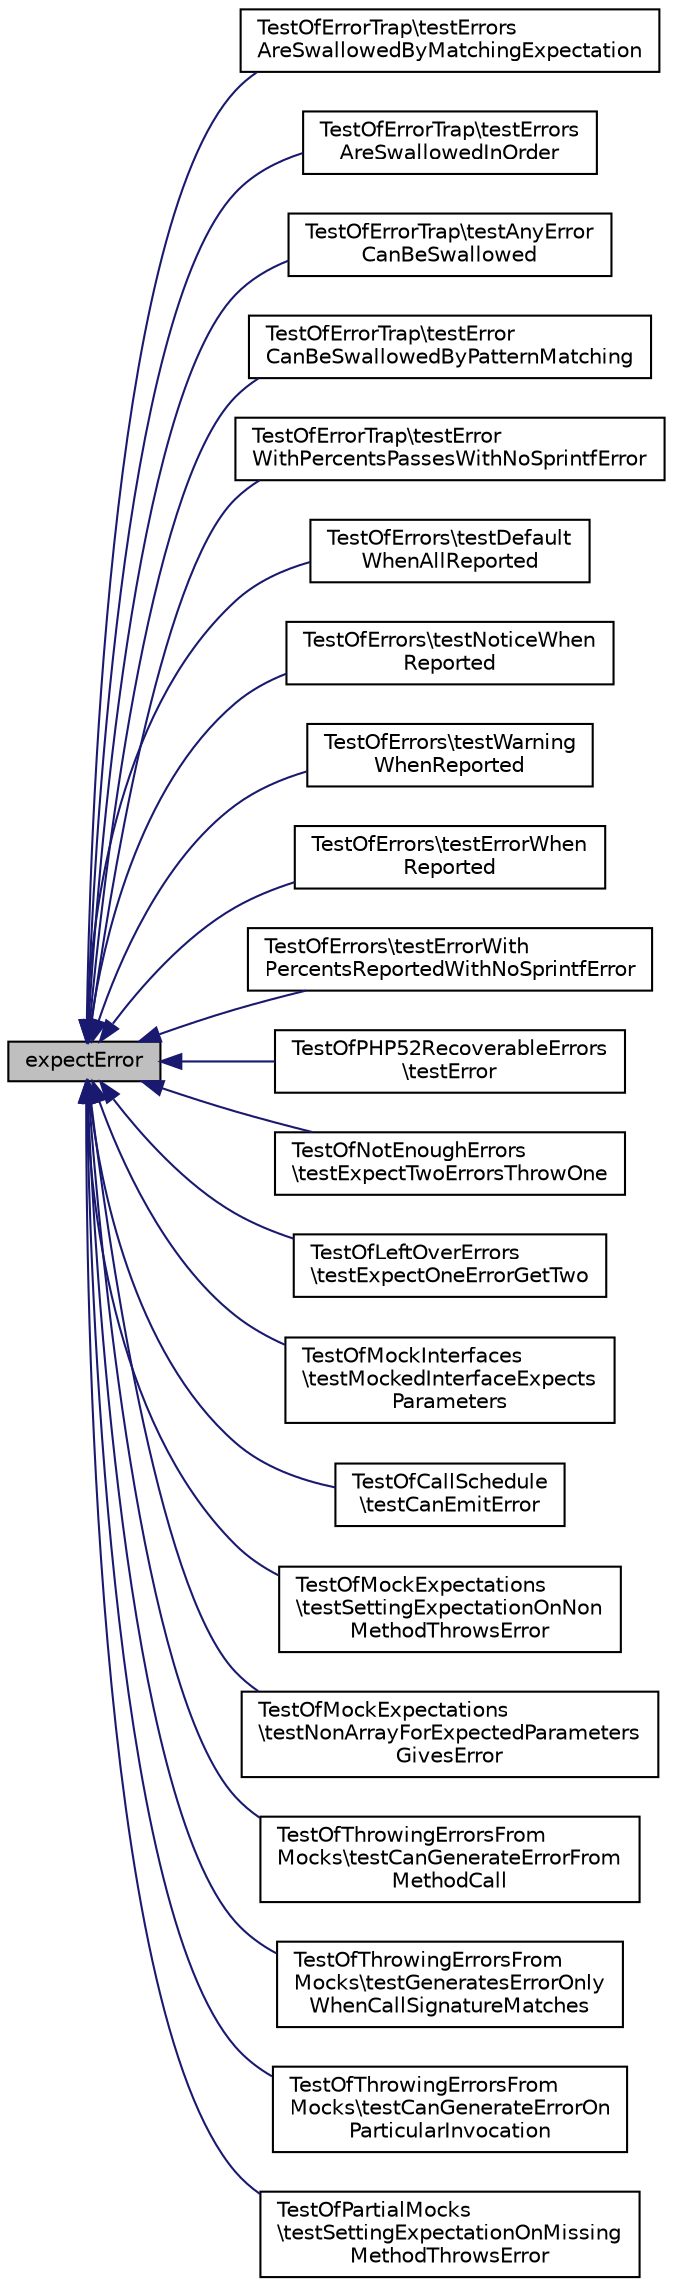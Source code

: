digraph "expectError"
{
  edge [fontname="Helvetica",fontsize="10",labelfontname="Helvetica",labelfontsize="10"];
  node [fontname="Helvetica",fontsize="10",shape=record];
  rankdir="LR";
  Node1 [label="expectError",height=0.2,width=0.4,color="black", fillcolor="grey75", style="filled" fontcolor="black"];
  Node1 -> Node2 [dir="back",color="midnightblue",fontsize="10",style="solid",fontname="Helvetica"];
  Node2 [label="TestOfErrorTrap\\testErrors\lAreSwallowedByMatchingExpectation",height=0.2,width=0.4,color="black", fillcolor="white", style="filled",URL="$class_test_of_error_trap.html#a4ca2eb29dc942e377aaa72c8719b5ffd"];
  Node1 -> Node3 [dir="back",color="midnightblue",fontsize="10",style="solid",fontname="Helvetica"];
  Node3 [label="TestOfErrorTrap\\testErrors\lAreSwallowedInOrder",height=0.2,width=0.4,color="black", fillcolor="white", style="filled",URL="$class_test_of_error_trap.html#ab4ffa0f5777a2d4161aad8f9294ef876"];
  Node1 -> Node4 [dir="back",color="midnightblue",fontsize="10",style="solid",fontname="Helvetica"];
  Node4 [label="TestOfErrorTrap\\testAnyError\lCanBeSwallowed",height=0.2,width=0.4,color="black", fillcolor="white", style="filled",URL="$class_test_of_error_trap.html#a0ddbaff080c078fcc0f6cb1eaf5fbb3d"];
  Node1 -> Node5 [dir="back",color="midnightblue",fontsize="10",style="solid",fontname="Helvetica"];
  Node5 [label="TestOfErrorTrap\\testError\lCanBeSwallowedByPatternMatching",height=0.2,width=0.4,color="black", fillcolor="white", style="filled",URL="$class_test_of_error_trap.html#a84c1241d5353d8deca30c0644fda4ef4"];
  Node1 -> Node6 [dir="back",color="midnightblue",fontsize="10",style="solid",fontname="Helvetica"];
  Node6 [label="TestOfErrorTrap\\testError\lWithPercentsPassesWithNoSprintfError",height=0.2,width=0.4,color="black", fillcolor="white", style="filled",URL="$class_test_of_error_trap.html#aea9c4c58816316c87204e8311e83b11b"];
  Node1 -> Node7 [dir="back",color="midnightblue",fontsize="10",style="solid",fontname="Helvetica"];
  Node7 [label="TestOfErrors\\testDefault\lWhenAllReported",height=0.2,width=0.4,color="black", fillcolor="white", style="filled",URL="$class_test_of_errors.html#a1226bba5457655cf5ef681eeaf0e827f"];
  Node1 -> Node8 [dir="back",color="midnightblue",fontsize="10",style="solid",fontname="Helvetica"];
  Node8 [label="TestOfErrors\\testNoticeWhen\lReported",height=0.2,width=0.4,color="black", fillcolor="white", style="filled",URL="$class_test_of_errors.html#ae33aed78c2a42d3ff332f83d99152cad"];
  Node1 -> Node9 [dir="back",color="midnightblue",fontsize="10",style="solid",fontname="Helvetica"];
  Node9 [label="TestOfErrors\\testWarning\lWhenReported",height=0.2,width=0.4,color="black", fillcolor="white", style="filled",URL="$class_test_of_errors.html#af2c5c2913de6bd6808c8c57d88eef2d5"];
  Node1 -> Node10 [dir="back",color="midnightblue",fontsize="10",style="solid",fontname="Helvetica"];
  Node10 [label="TestOfErrors\\testErrorWhen\lReported",height=0.2,width=0.4,color="black", fillcolor="white", style="filled",URL="$class_test_of_errors.html#a9e3e85dd7a0b97e43825b62f127c1d37"];
  Node1 -> Node11 [dir="back",color="midnightblue",fontsize="10",style="solid",fontname="Helvetica"];
  Node11 [label="TestOfErrors\\testErrorWith\lPercentsReportedWithNoSprintfError",height=0.2,width=0.4,color="black", fillcolor="white", style="filled",URL="$class_test_of_errors.html#a721618a1e9cbd710029b7f011cd1c3fb"];
  Node1 -> Node12 [dir="back",color="midnightblue",fontsize="10",style="solid",fontname="Helvetica"];
  Node12 [label="TestOfPHP52RecoverableErrors\l\\testError",height=0.2,width=0.4,color="black", fillcolor="white", style="filled",URL="$class_test_of_p_h_p52_recoverable_errors.html#a1376ff8646da407fae8c31d8fb67eb13"];
  Node1 -> Node13 [dir="back",color="midnightblue",fontsize="10",style="solid",fontname="Helvetica"];
  Node13 [label="TestOfNotEnoughErrors\l\\testExpectTwoErrorsThrowOne",height=0.2,width=0.4,color="black", fillcolor="white", style="filled",URL="$class_test_of_not_enough_errors.html#acfd2cda47d462439cdd065eab472a7f0"];
  Node1 -> Node14 [dir="back",color="midnightblue",fontsize="10",style="solid",fontname="Helvetica"];
  Node14 [label="TestOfLeftOverErrors\l\\testExpectOneErrorGetTwo",height=0.2,width=0.4,color="black", fillcolor="white", style="filled",URL="$class_test_of_left_over_errors.html#a021b57e8d982ef35e2a0ab81b4d1966c"];
  Node1 -> Node15 [dir="back",color="midnightblue",fontsize="10",style="solid",fontname="Helvetica"];
  Node15 [label="TestOfMockInterfaces\l\\testMockedInterfaceExpects\lParameters",height=0.2,width=0.4,color="black", fillcolor="white", style="filled",URL="$class_test_of_mock_interfaces.html#ab483b76accd78049bd0b7691c40f815c"];
  Node1 -> Node16 [dir="back",color="midnightblue",fontsize="10",style="solid",fontname="Helvetica"];
  Node16 [label="TestOfCallSchedule\l\\testCanEmitError",height=0.2,width=0.4,color="black", fillcolor="white", style="filled",URL="$class_test_of_call_schedule.html#ae6fcd1124cf59eb4f97530f2bf73a04c"];
  Node1 -> Node17 [dir="back",color="midnightblue",fontsize="10",style="solid",fontname="Helvetica"];
  Node17 [label="TestOfMockExpectations\l\\testSettingExpectationOnNon\lMethodThrowsError",height=0.2,width=0.4,color="black", fillcolor="white", style="filled",URL="$class_test_of_mock_expectations.html#adc637e74fe14d6dd04ed7edba00b5744"];
  Node1 -> Node18 [dir="back",color="midnightblue",fontsize="10",style="solid",fontname="Helvetica"];
  Node18 [label="TestOfMockExpectations\l\\testNonArrayForExpectedParameters\lGivesError",height=0.2,width=0.4,color="black", fillcolor="white", style="filled",URL="$class_test_of_mock_expectations.html#a39b298a1e6580b29330ed6a15f1c0be7"];
  Node1 -> Node19 [dir="back",color="midnightblue",fontsize="10",style="solid",fontname="Helvetica"];
  Node19 [label="TestOfThrowingErrorsFrom\lMocks\\testCanGenerateErrorFrom\lMethodCall",height=0.2,width=0.4,color="black", fillcolor="white", style="filled",URL="$class_test_of_throwing_errors_from_mocks.html#a5b2f20a131831c7ae25b9bb5902fc664"];
  Node1 -> Node20 [dir="back",color="midnightblue",fontsize="10",style="solid",fontname="Helvetica"];
  Node20 [label="TestOfThrowingErrorsFrom\lMocks\\testGeneratesErrorOnly\lWhenCallSignatureMatches",height=0.2,width=0.4,color="black", fillcolor="white", style="filled",URL="$class_test_of_throwing_errors_from_mocks.html#a9ff26b7f0c92cfd9a805c6b7ed0a7d65"];
  Node1 -> Node21 [dir="back",color="midnightblue",fontsize="10",style="solid",fontname="Helvetica"];
  Node21 [label="TestOfThrowingErrorsFrom\lMocks\\testCanGenerateErrorOn\lParticularInvocation",height=0.2,width=0.4,color="black", fillcolor="white", style="filled",URL="$class_test_of_throwing_errors_from_mocks.html#ae6a7c5d5a00802c81f2119a60921ae01"];
  Node1 -> Node22 [dir="back",color="midnightblue",fontsize="10",style="solid",fontname="Helvetica"];
  Node22 [label="TestOfPartialMocks\l\\testSettingExpectationOnMissing\lMethodThrowsError",height=0.2,width=0.4,color="black", fillcolor="white", style="filled",URL="$class_test_of_partial_mocks.html#a5c867b398ee17049a2321314385fb814"];
}
